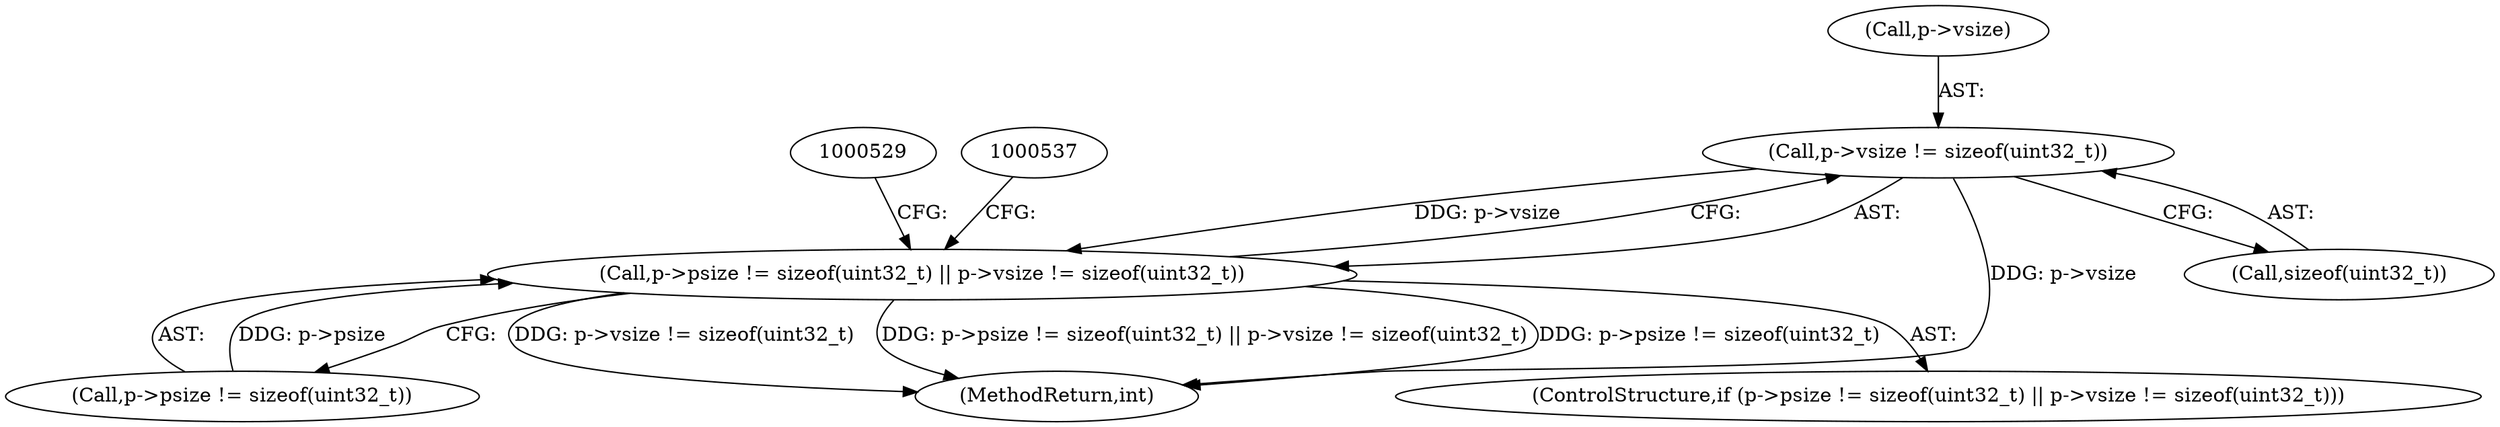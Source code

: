 digraph "0_Android_aeea52da00d210587fb3ed895de3d5f2e0264c88_11@API" {
"1000519" [label="(Call,p->vsize != sizeof(uint32_t))"];
"1000512" [label="(Call,p->psize != sizeof(uint32_t) || p->vsize != sizeof(uint32_t))"];
"1000512" [label="(Call,p->psize != sizeof(uint32_t) || p->vsize != sizeof(uint32_t))"];
"1000996" [label="(MethodReturn,int)"];
"1000513" [label="(Call,p->psize != sizeof(uint32_t))"];
"1000520" [label="(Call,p->vsize)"];
"1000519" [label="(Call,p->vsize != sizeof(uint32_t))"];
"1000511" [label="(ControlStructure,if (p->psize != sizeof(uint32_t) || p->vsize != sizeof(uint32_t)))"];
"1000523" [label="(Call,sizeof(uint32_t))"];
"1000519" -> "1000512"  [label="AST: "];
"1000519" -> "1000523"  [label="CFG: "];
"1000520" -> "1000519"  [label="AST: "];
"1000523" -> "1000519"  [label="AST: "];
"1000512" -> "1000519"  [label="CFG: "];
"1000519" -> "1000996"  [label="DDG: p->vsize"];
"1000519" -> "1000512"  [label="DDG: p->vsize"];
"1000512" -> "1000511"  [label="AST: "];
"1000512" -> "1000513"  [label="CFG: "];
"1000513" -> "1000512"  [label="AST: "];
"1000529" -> "1000512"  [label="CFG: "];
"1000537" -> "1000512"  [label="CFG: "];
"1000512" -> "1000996"  [label="DDG: p->psize != sizeof(uint32_t)"];
"1000512" -> "1000996"  [label="DDG: p->vsize != sizeof(uint32_t)"];
"1000512" -> "1000996"  [label="DDG: p->psize != sizeof(uint32_t) || p->vsize != sizeof(uint32_t)"];
"1000513" -> "1000512"  [label="DDG: p->psize"];
}
